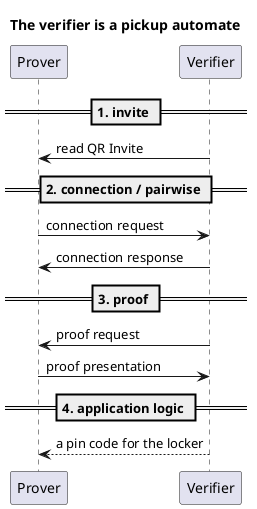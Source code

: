 @startuml
title The verifier is a pickup automate

== 1. invite ==
Prover <- Verifier: read QR Invite

== 2. connection / pairwise ==
Prover -> Verifier: connection request
Verifier -> Prover: connection response

== 3. proof ==
Verifier -> Prover: proof request
Prover -> Verifier: proof presentation

== 4. application logic ==
Prover <-- Verifier: a pin code for the locker

@enduml